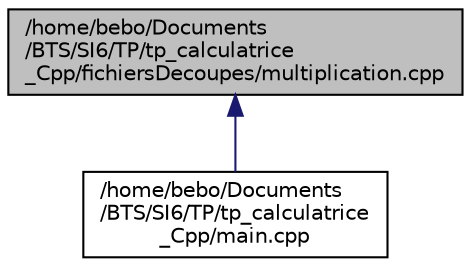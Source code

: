 digraph "/home/bebo/Documents/BTS/SI6/TP/tp_calculatrice_Cpp/fichiersDecoupes/multiplication.cpp"
{
  edge [fontname="Helvetica",fontsize="10",labelfontname="Helvetica",labelfontsize="10"];
  node [fontname="Helvetica",fontsize="10",shape=record];
  Node1 [label="/home/bebo/Documents\l/BTS/SI6/TP/tp_calculatrice\l_Cpp/fichiersDecoupes/multiplication.cpp",height=0.2,width=0.4,color="black", fillcolor="grey75", style="filled" fontcolor="black"];
  Node1 -> Node2 [dir="back",color="midnightblue",fontsize="10",style="solid",fontname="Helvetica"];
  Node2 [label="/home/bebo/Documents\l/BTS/SI6/TP/tp_calculatrice\l_Cpp/main.cpp",height=0.2,width=0.4,color="black", fillcolor="white", style="filled",URL="$main_8cpp.html",tooltip="Calculatrice affichant le résultat des valeurs définit au préalable dans le programme. "];
}
